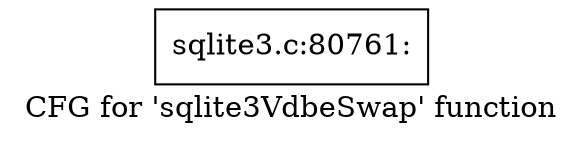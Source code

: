 digraph "CFG for 'sqlite3VdbeSwap' function" {
	label="CFG for 'sqlite3VdbeSwap' function";

	Node0x55c0f8758780 [shape=record,label="{sqlite3.c:80761:}"];
}
